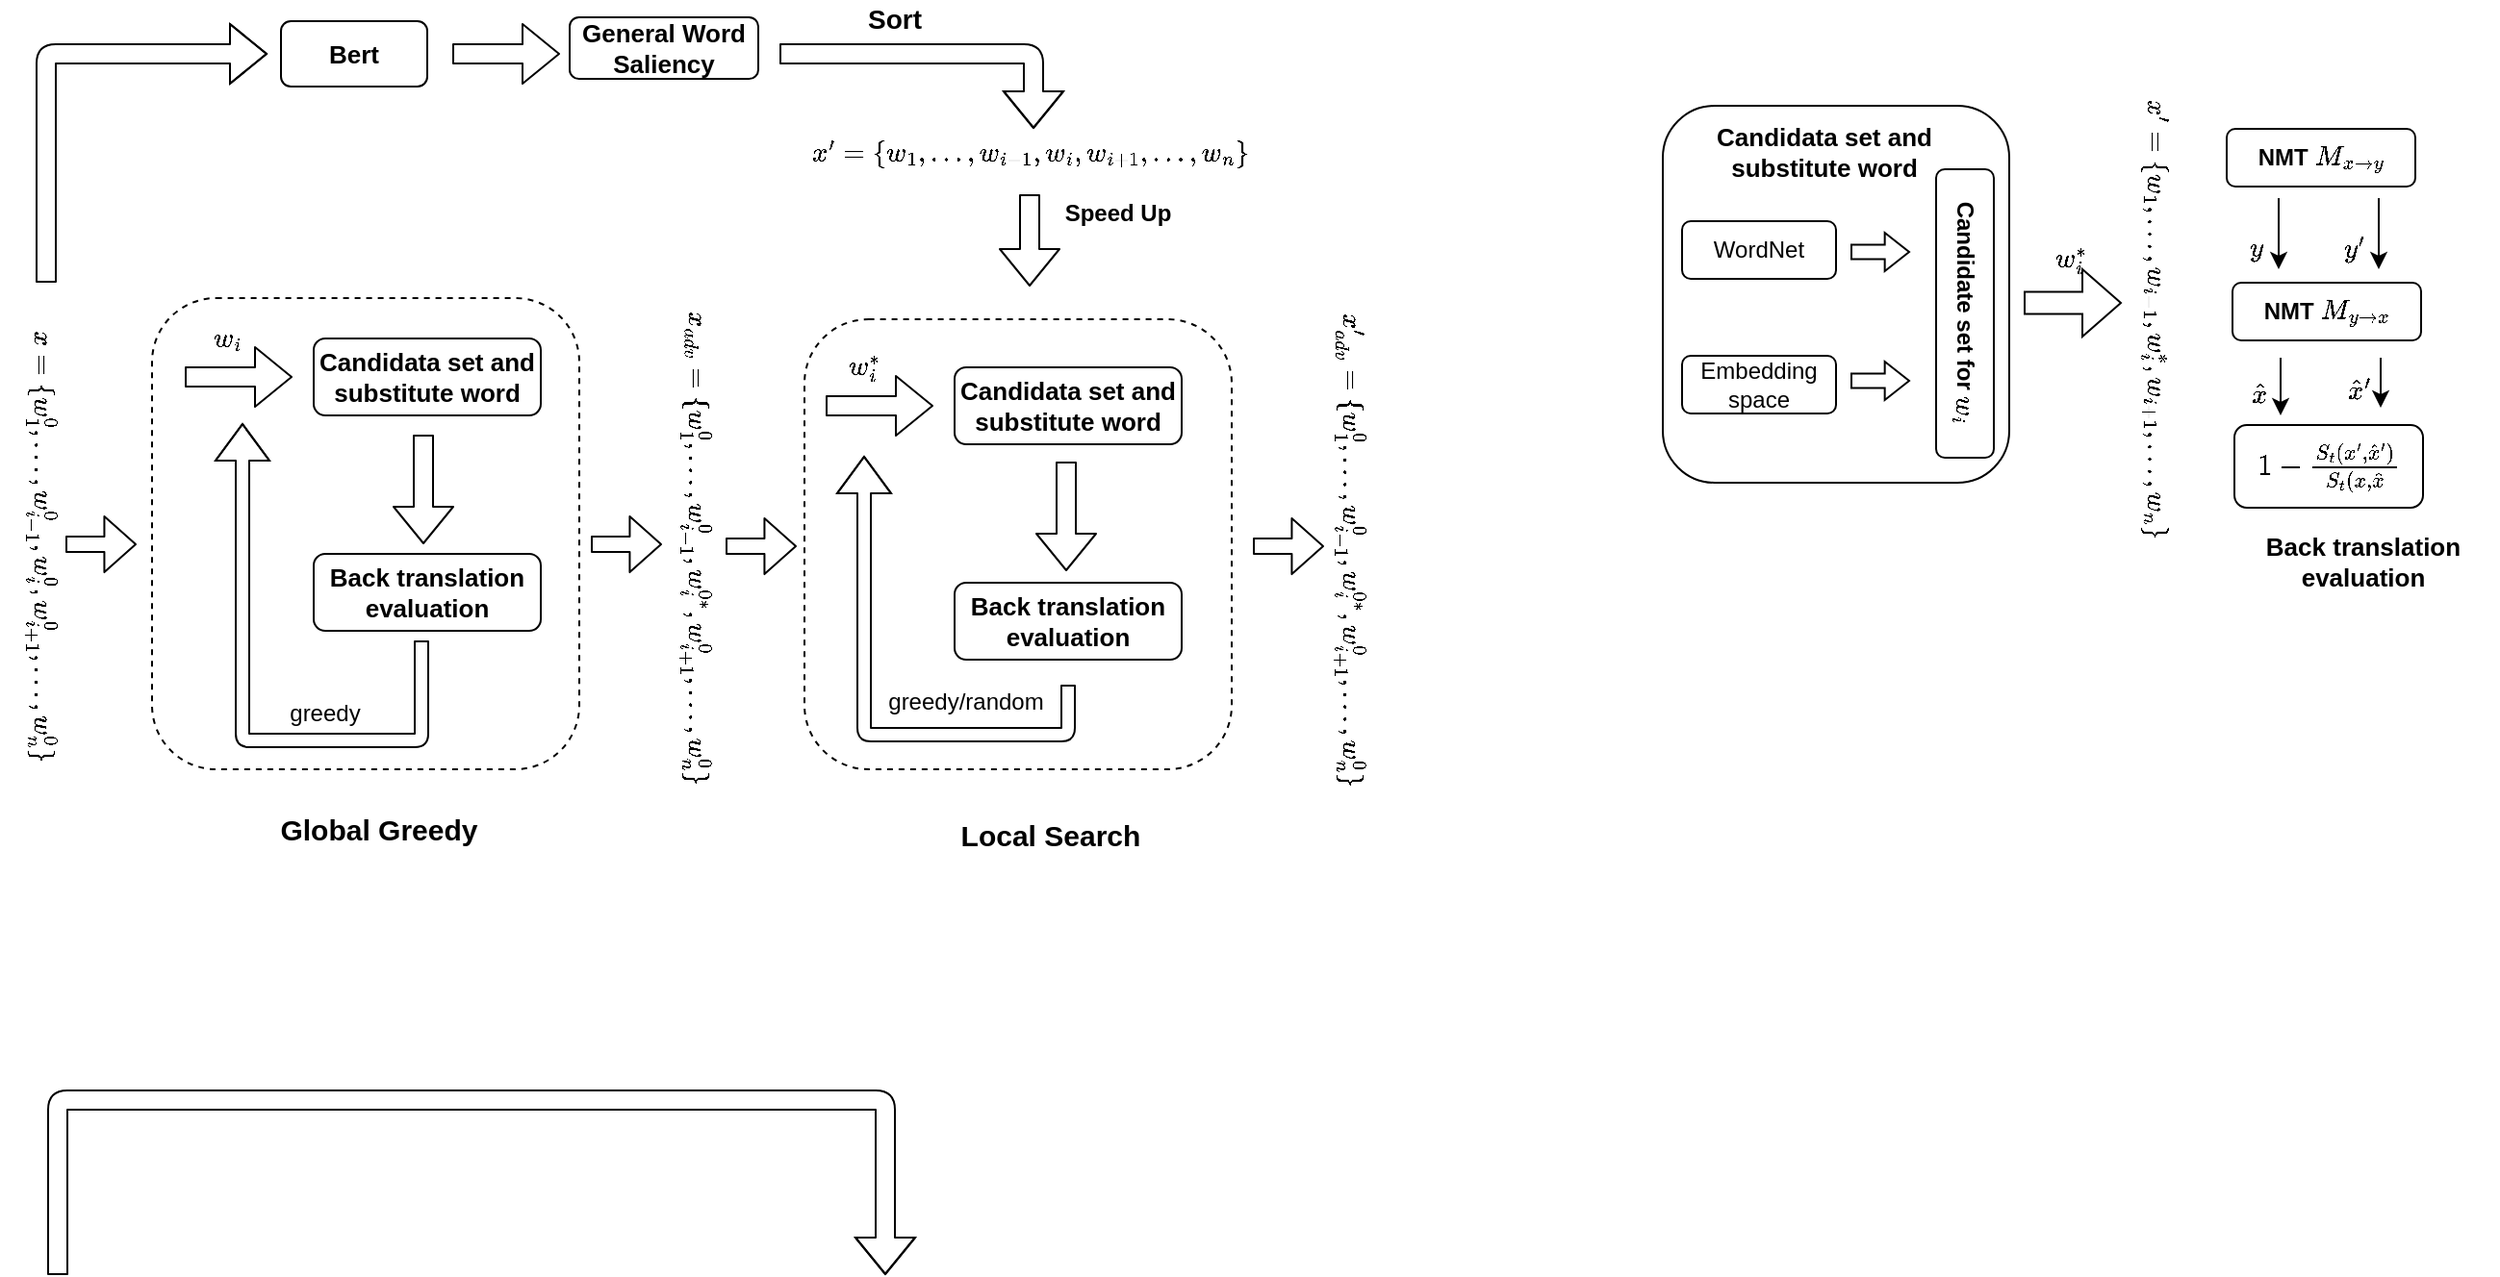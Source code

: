 <mxfile version="14.2.7" type="github">
  <diagram id="RtHO7GpxdCiPIvidPPBW" name="Page-1">
    <mxGraphModel dx="865" dy="457" grid="0" gridSize="10" guides="0" tooltips="1" connect="0" arrows="0" fold="1" page="1" pageScale="1" pageWidth="827" pageHeight="1169" math="1" shadow="0">
      <root>
        <mxCell id="0" />
        <mxCell id="1" parent="0" />
        <mxCell id="eq9NkoFH_JwomYph_lc1-74" value="" style="rounded=1;whiteSpace=wrap;html=1;glass=0;labelBackgroundColor=none;fillColor=none;dashed=1;" vertex="1" parent="1">
          <mxGeometry x="110" y="190" width="222" height="245" as="geometry" />
        </mxCell>
        <mxCell id="eq9NkoFH_JwomYph_lc1-73" value="" style="rounded=1;whiteSpace=wrap;html=1;glass=0;labelBackgroundColor=none;fillColor=none;dashed=1;" vertex="1" parent="1">
          <mxGeometry x="449" y="201" width="222" height="234" as="geometry" />
        </mxCell>
        <mxCell id="eq9NkoFH_JwomYph_lc1-9" value="" style="rounded=1;whiteSpace=wrap;html=1;labelBackgroundColor=none;glass=0;fillColor=none;" vertex="1" parent="1">
          <mxGeometry x="895" y="90" width="180" height="196" as="geometry" />
        </mxCell>
        <mxCell id="gSE59t6PXgKEy8AZ4u2M-23" value="WordNet" style="rounded=1;whiteSpace=wrap;html=1;" parent="1" vertex="1">
          <mxGeometry x="905" y="150" width="80" height="30" as="geometry" />
        </mxCell>
        <mxCell id="gSE59t6PXgKEy8AZ4u2M-24" value="Embedding space" style="rounded=1;whiteSpace=wrap;html=1;" parent="1" vertex="1">
          <mxGeometry x="905" y="220" width="80" height="30" as="geometry" />
        </mxCell>
        <mxCell id="gSE59t6PXgKEy8AZ4u2M-25" value="&lt;b&gt;Candidate set for \(w_i\)&lt;/b&gt;" style="rounded=1;whiteSpace=wrap;html=1;rotation=90;" parent="1" vertex="1">
          <mxGeometry x="977" y="183" width="150" height="30" as="geometry" />
        </mxCell>
        <mxCell id="eq9NkoFH_JwomYph_lc1-5" value="&lt;span&gt;\(w^*_i\)&lt;/span&gt;" style="text;html=1;strokeColor=none;fillColor=none;align=center;verticalAlign=middle;whiteSpace=wrap;rounded=0;labelBackgroundColor=none;" vertex="1" parent="1">
          <mxGeometry x="1087" y="160" width="40" height="20" as="geometry" />
        </mxCell>
        <mxCell id="eq9NkoFH_JwomYph_lc1-6" value="" style="shadow=0;dashed=0;align=center;verticalAlign=middle;shape=mxgraph.arrows2.arrow;dy=0.67;dx=20;notch=0;labelBackgroundColor=none;labelBorderColor=none;html=1;" vertex="1" parent="1">
          <mxGeometry x="1083" y="175" width="50" height="35" as="geometry" />
        </mxCell>
        <mxCell id="eq9NkoFH_JwomYph_lc1-10" value="&lt;b&gt;&lt;font style=&quot;font-size: 13px&quot;&gt;Candidata set and substitute word&lt;/font&gt;&lt;/b&gt;" style="text;html=1;strokeColor=none;fillColor=none;align=center;verticalAlign=middle;whiteSpace=wrap;rounded=0;glass=0;labelBackgroundColor=none;" vertex="1" parent="1">
          <mxGeometry x="909" y="94" width="140" height="40" as="geometry" />
        </mxCell>
        <mxCell id="eq9NkoFH_JwomYph_lc1-12" value="" style="shadow=0;dashed=0;align=center;verticalAlign=middle;shape=mxgraph.arrows2.arrow;dy=0.62;dx=12.67;notch=0;labelBackgroundColor=none;labelBorderColor=none;html=1;" vertex="1" parent="1">
          <mxGeometry x="993" y="223" width="30" height="20" as="geometry" />
        </mxCell>
        <mxCell id="eq9NkoFH_JwomYph_lc1-13" value="" style="shadow=0;dashed=0;align=center;verticalAlign=middle;shape=mxgraph.arrows2.arrow;dy=0.62;dx=12.67;notch=0;labelBackgroundColor=none;labelBorderColor=none;html=1;" vertex="1" parent="1">
          <mxGeometry x="993" y="156" width="30" height="20" as="geometry" />
        </mxCell>
        <mxCell id="eq9NkoFH_JwomYph_lc1-14" value="&lt;b&gt;&lt;font style=&quot;font-size: 15px&quot;&gt;Global Greedy&lt;/font&gt;&lt;/b&gt;" style="text;html=1;strokeColor=none;fillColor=none;align=center;verticalAlign=middle;whiteSpace=wrap;rounded=0;glass=0;labelBackgroundColor=none;" vertex="1" parent="1">
          <mxGeometry x="158" y="446" width="140" height="40" as="geometry" />
        </mxCell>
        <mxCell id="eq9NkoFH_JwomYph_lc1-16" value="&lt;span style=&quot;font-size: 15px&quot;&gt;&lt;b&gt;Local Search&lt;/b&gt;&lt;/span&gt;" style="text;html=1;strokeColor=none;fillColor=none;align=center;verticalAlign=middle;whiteSpace=wrap;rounded=0;glass=0;labelBackgroundColor=none;" vertex="1" parent="1">
          <mxGeometry x="507" y="449" width="140" height="40" as="geometry" />
        </mxCell>
        <mxCell id="eq9NkoFH_JwomYph_lc1-17" value="\(x = \{w^0_1,...,w^0_{i-1},w^0_{i},w^0_{i+1}&lt;br&gt;,...,w^0_{n}&lt;br&gt;\}\)" style="text;html=1;strokeColor=none;fillColor=none;align=center;verticalAlign=middle;rounded=0;glass=0;labelBackgroundColor=none;labelBorderColor=none;rotation=90;" vertex="1" parent="1">
          <mxGeometry x="-67" y="299" width="241" height="39" as="geometry" />
        </mxCell>
        <mxCell id="eq9NkoFH_JwomYph_lc1-19" value="&lt;b&gt;NMT \(M_{x\rightarrow&lt;br&gt;y}\)&lt;/b&gt;" style="rounded=1;whiteSpace=wrap;html=1;glass=0;labelBackgroundColor=none;fillColor=none;" vertex="1" parent="1">
          <mxGeometry x="1188" y="102" width="98" height="30" as="geometry" />
        </mxCell>
        <mxCell id="eq9NkoFH_JwomYph_lc1-21" value="\(x&#39; = \{w_1,...,w_{i-1},w^*_{i},w_{i+1}&lt;br&gt;,...,w_{n}&lt;br&gt;\}\)" style="text;html=1;strokeColor=none;fillColor=none;align=center;verticalAlign=middle;rounded=0;glass=0;labelBackgroundColor=none;labelBorderColor=none;rotation=90;" vertex="1" parent="1">
          <mxGeometry x="1031" y="181" width="241" height="39" as="geometry" />
        </mxCell>
        <mxCell id="eq9NkoFH_JwomYph_lc1-22" value="&lt;b&gt;NMT \(M_{y\rightarrow&lt;br&gt;x}\)&lt;/b&gt;" style="rounded=1;whiteSpace=wrap;html=1;glass=0;labelBackgroundColor=none;fillColor=none;" vertex="1" parent="1">
          <mxGeometry x="1191" y="182" width="98" height="30" as="geometry" />
        </mxCell>
        <mxCell id="eq9NkoFH_JwomYph_lc1-23" value="" style="endArrow=classic;html=1;entryX=1.111;entryY=1.111;entryDx=0;entryDy=0;entryPerimeter=0;" edge="1" parent="1" target="eq9NkoFH_JwomYph_lc1-24">
          <mxGeometry width="50" height="50" relative="1" as="geometry">
            <mxPoint x="1215" y="138" as="sourcePoint" />
            <mxPoint x="1215" y="191" as="targetPoint" />
          </mxGeometry>
        </mxCell>
        <mxCell id="eq9NkoFH_JwomYph_lc1-24" value="\(y\)" style="text;html=1;strokeColor=none;fillColor=none;align=center;verticalAlign=middle;whiteSpace=wrap;rounded=0;glass=0;labelBackgroundColor=none;" vertex="1" parent="1">
          <mxGeometry x="1195" y="155" width="18" height="18" as="geometry" />
        </mxCell>
        <mxCell id="eq9NkoFH_JwomYph_lc1-25" value="\(y&#39;\)" style="text;html=1;strokeColor=none;fillColor=none;align=center;verticalAlign=middle;whiteSpace=wrap;rounded=0;glass=0;labelBackgroundColor=none;" vertex="1" parent="1">
          <mxGeometry x="1244" y="155" width="20" height="20" as="geometry" />
        </mxCell>
        <mxCell id="eq9NkoFH_JwomYph_lc1-26" value="" style="endArrow=classic;html=1;" edge="1" parent="1">
          <mxGeometry width="50" height="50" relative="1" as="geometry">
            <mxPoint x="1267" y="138" as="sourcePoint" />
            <mxPoint x="1267" y="175" as="targetPoint" />
          </mxGeometry>
        </mxCell>
        <mxCell id="eq9NkoFH_JwomYph_lc1-28" value="&lt;font style=&quot;font-size: 13px&quot;&gt;\(1 - \frac{S_t(x&#39;,\hat{x}&#39;)}{S_t(x,\hat{x}}\)&lt;/font&gt;" style="rounded=1;whiteSpace=wrap;html=1;glass=0;labelBackgroundColor=none;fillColor=none;" vertex="1" parent="1">
          <mxGeometry x="1192" y="256" width="98" height="43" as="geometry" />
        </mxCell>
        <mxCell id="eq9NkoFH_JwomYph_lc1-29" value="" style="endArrow=classic;html=1;entryX=1.111;entryY=1.111;entryDx=0;entryDy=0;entryPerimeter=0;" edge="1" parent="1" target="eq9NkoFH_JwomYph_lc1-30">
          <mxGeometry width="50" height="50" relative="1" as="geometry">
            <mxPoint x="1216" y="221" as="sourcePoint" />
            <mxPoint x="1216" y="274" as="targetPoint" />
          </mxGeometry>
        </mxCell>
        <mxCell id="eq9NkoFH_JwomYph_lc1-30" value="\(\hat{x}\)" style="text;html=1;strokeColor=none;fillColor=none;align=center;verticalAlign=middle;whiteSpace=wrap;rounded=0;glass=0;labelBackgroundColor=none;" vertex="1" parent="1">
          <mxGeometry x="1196" y="231" width="18" height="18" as="geometry" />
        </mxCell>
        <mxCell id="eq9NkoFH_JwomYph_lc1-31" value="\(\hat{x}&#39;\)" style="text;html=1;strokeColor=none;fillColor=none;align=center;verticalAlign=middle;whiteSpace=wrap;rounded=0;glass=0;labelBackgroundColor=none;" vertex="1" parent="1">
          <mxGeometry x="1247" y="228" width="20" height="20" as="geometry" />
        </mxCell>
        <mxCell id="eq9NkoFH_JwomYph_lc1-32" value="" style="endArrow=classic;html=1;" edge="1" parent="1">
          <mxGeometry width="50" height="50" relative="1" as="geometry">
            <mxPoint x="1268" y="221" as="sourcePoint" />
            <mxPoint x="1268" y="247" as="targetPoint" />
          </mxGeometry>
        </mxCell>
        <mxCell id="eq9NkoFH_JwomYph_lc1-35" value="&lt;b&gt;&lt;font style=&quot;font-size: 13px&quot;&gt;Back translation evaluation&lt;/font&gt;&lt;/b&gt;" style="text;html=1;strokeColor=none;fillColor=none;align=center;verticalAlign=middle;whiteSpace=wrap;rounded=0;glass=0;labelBackgroundColor=none;" vertex="1" parent="1">
          <mxGeometry x="1189" y="307" width="140" height="40" as="geometry" />
        </mxCell>
        <mxCell id="eq9NkoFH_JwomYph_lc1-47" value="" style="shape=flexArrow;endArrow=classic;html=1;width=7;" edge="1" parent="1">
          <mxGeometry width="50" height="50" relative="1" as="geometry">
            <mxPoint x="250" y="368" as="sourcePoint" />
            <mxPoint x="157" y="255" as="targetPoint" />
            <Array as="points">
              <mxPoint x="250" y="420" />
              <mxPoint x="157" y="420" />
            </Array>
          </mxGeometry>
        </mxCell>
        <mxCell id="eq9NkoFH_JwomYph_lc1-4" value="&lt;span&gt;\(w_i\)&lt;/span&gt;" style="text;html=1;strokeColor=none;fillColor=none;align=center;verticalAlign=middle;whiteSpace=wrap;rounded=0;labelBackgroundColor=none;" vertex="1" parent="1">
          <mxGeometry x="129" y="201" width="40" height="20" as="geometry" />
        </mxCell>
        <mxCell id="eq9NkoFH_JwomYph_lc1-36" value="&lt;b&gt;&lt;font style=&quot;font-size: 13px&quot;&gt;Candidata set and substitute word&lt;/font&gt;&lt;/b&gt;" style="rounded=1;whiteSpace=wrap;html=1;glass=0;labelBackgroundColor=none;fillColor=none;" vertex="1" parent="1">
          <mxGeometry x="194" y="211" width="118" height="40" as="geometry" />
        </mxCell>
        <mxCell id="eq9NkoFH_JwomYph_lc1-38" value="&lt;b&gt;&lt;font style=&quot;font-size: 13px&quot;&gt;Back translation evaluation&lt;/font&gt;&lt;/b&gt;" style="rounded=1;whiteSpace=wrap;html=1;glass=0;labelBackgroundColor=none;fillColor=none;" vertex="1" parent="1">
          <mxGeometry x="194" y="323" width="118" height="40" as="geometry" />
        </mxCell>
        <mxCell id="eq9NkoFH_JwomYph_lc1-46" value="" style="shape=flexArrow;endArrow=classic;html=1;" edge="1" parent="1">
          <mxGeometry width="50" height="50" relative="1" as="geometry">
            <mxPoint x="127" y="231" as="sourcePoint" />
            <mxPoint x="183" y="231" as="targetPoint" />
          </mxGeometry>
        </mxCell>
        <mxCell id="eq9NkoFH_JwomYph_lc1-48" value="" style="shape=flexArrow;endArrow=classic;html=1;" edge="1" parent="1">
          <mxGeometry width="50" height="50" relative="1" as="geometry">
            <mxPoint x="251" y="261" as="sourcePoint" />
            <mxPoint x="251" y="318" as="targetPoint" />
          </mxGeometry>
        </mxCell>
        <mxCell id="eq9NkoFH_JwomYph_lc1-49" value="\(x_{adv} = \{w^0_1,...,w^0_{i-1},w^{0*}_{i},w^0_{i+1}&lt;br&gt;,...,w^0_{n}&lt;br&gt;\}\)" style="text;html=1;strokeColor=none;fillColor=none;align=center;verticalAlign=middle;rounded=0;glass=0;labelBackgroundColor=none;labelBorderColor=none;rotation=90;" vertex="1" parent="1">
          <mxGeometry x="273" y="300" width="241" height="39" as="geometry" />
        </mxCell>
        <mxCell id="eq9NkoFH_JwomYph_lc1-51" value="" style="shape=flexArrow;endArrow=classic;html=1;" edge="1" parent="1">
          <mxGeometry width="50" height="50" relative="1" as="geometry">
            <mxPoint x="61" y="698" as="sourcePoint" />
            <mxPoint x="491" y="698" as="targetPoint" />
            <Array as="points">
              <mxPoint x="61" y="607" />
              <mxPoint x="491" y="607" />
            </Array>
          </mxGeometry>
        </mxCell>
        <mxCell id="eq9NkoFH_JwomYph_lc1-52" value="&lt;b&gt;&lt;font style=&quot;font-size: 13px&quot;&gt;General Word Saliency&lt;/font&gt;&lt;/b&gt;" style="rounded=1;whiteSpace=wrap;html=1;glass=0;labelBackgroundColor=none;fillColor=none;" vertex="1" parent="1">
          <mxGeometry x="327" y="44" width="98" height="32" as="geometry" />
        </mxCell>
        <mxCell id="eq9NkoFH_JwomYph_lc1-53" value="" style="shape=flexArrow;endArrow=classic;html=1;width=7;" edge="1" parent="1">
          <mxGeometry width="50" height="50" relative="1" as="geometry">
            <mxPoint x="586" y="391" as="sourcePoint" />
            <mxPoint x="480" y="272" as="targetPoint" />
            <Array as="points">
              <mxPoint x="586" y="417" />
              <mxPoint x="480" y="417" />
            </Array>
          </mxGeometry>
        </mxCell>
        <mxCell id="eq9NkoFH_JwomYph_lc1-54" value="&lt;span&gt;\(w^*_i\)&lt;/span&gt;" style="text;html=1;strokeColor=none;fillColor=none;align=center;verticalAlign=middle;whiteSpace=wrap;rounded=0;labelBackgroundColor=none;" vertex="1" parent="1">
          <mxGeometry x="460" y="216" width="40" height="20" as="geometry" />
        </mxCell>
        <mxCell id="eq9NkoFH_JwomYph_lc1-55" value="&lt;b&gt;&lt;font style=&quot;font-size: 13px&quot;&gt;Candidata set and substitute word&lt;/font&gt;&lt;/b&gt;" style="rounded=1;whiteSpace=wrap;html=1;glass=0;labelBackgroundColor=none;fillColor=none;" vertex="1" parent="1">
          <mxGeometry x="527" y="226" width="118" height="40" as="geometry" />
        </mxCell>
        <mxCell id="eq9NkoFH_JwomYph_lc1-56" value="&lt;b&gt;&lt;font style=&quot;font-size: 13px&quot;&gt;Back translation evaluation&lt;/font&gt;&lt;/b&gt;" style="rounded=1;whiteSpace=wrap;html=1;glass=0;labelBackgroundColor=none;fillColor=none;" vertex="1" parent="1">
          <mxGeometry x="527" y="338" width="118" height="40" as="geometry" />
        </mxCell>
        <mxCell id="eq9NkoFH_JwomYph_lc1-57" value="" style="shape=flexArrow;endArrow=classic;html=1;" edge="1" parent="1">
          <mxGeometry width="50" height="50" relative="1" as="geometry">
            <mxPoint x="460" y="246" as="sourcePoint" />
            <mxPoint x="516" y="246" as="targetPoint" />
          </mxGeometry>
        </mxCell>
        <mxCell id="eq9NkoFH_JwomYph_lc1-58" value="" style="shape=flexArrow;endArrow=classic;html=1;" edge="1" parent="1">
          <mxGeometry width="50" height="50" relative="1" as="geometry">
            <mxPoint x="585" y="275" as="sourcePoint" />
            <mxPoint x="585" y="332" as="targetPoint" />
          </mxGeometry>
        </mxCell>
        <mxCell id="eq9NkoFH_JwomYph_lc1-60" value="" style="shape=flexArrow;endArrow=classic;html=1;" edge="1" parent="1">
          <mxGeometry width="50" height="50" relative="1" as="geometry">
            <mxPoint x="55" y="182" as="sourcePoint" />
            <mxPoint x="170" y="63" as="targetPoint" />
            <Array as="points">
              <mxPoint x="55" y="63" />
            </Array>
          </mxGeometry>
        </mxCell>
        <mxCell id="eq9NkoFH_JwomYph_lc1-61" value="" style="shape=flexArrow;endArrow=classic;html=1;" edge="1" parent="1">
          <mxGeometry width="50" height="50" relative="1" as="geometry">
            <mxPoint x="436" y="63" as="sourcePoint" />
            <mxPoint x="568" y="102" as="targetPoint" />
            <Array as="points">
              <mxPoint x="568" y="63" />
            </Array>
          </mxGeometry>
        </mxCell>
        <mxCell id="eq9NkoFH_JwomYph_lc1-63" value="&lt;font style=&quot;font-size: 14px&quot;&gt;&lt;b&gt;Sort&lt;/b&gt;&lt;/font&gt;" style="text;html=1;strokeColor=none;fillColor=none;align=center;verticalAlign=middle;whiteSpace=wrap;rounded=0;glass=0;labelBackgroundColor=none;" vertex="1" parent="1">
          <mxGeometry x="476" y="35" width="40" height="20" as="geometry" />
        </mxCell>
        <mxCell id="eq9NkoFH_JwomYph_lc1-65" value="&lt;b&gt;&lt;font style=&quot;font-size: 13px&quot;&gt;Bert&lt;/font&gt;&lt;/b&gt;" style="rounded=1;whiteSpace=wrap;html=1;glass=0;labelBackgroundColor=none;fillColor=none;" vertex="1" parent="1">
          <mxGeometry x="177" y="46" width="76" height="34" as="geometry" />
        </mxCell>
        <mxCell id="eq9NkoFH_JwomYph_lc1-66" value="" style="shape=flexArrow;endArrow=classic;html=1;" edge="1" parent="1">
          <mxGeometry width="50" height="50" relative="1" as="geometry">
            <mxPoint x="266" y="63" as="sourcePoint" />
            <mxPoint x="322" y="63" as="targetPoint" />
          </mxGeometry>
        </mxCell>
        <mxCell id="eq9NkoFH_JwomYph_lc1-67" value="\(x&#39; = \{w_1,...,w_{i-1},w_{i},w_{i+1}&lt;br&gt;,...,w_{n}&lt;br&gt;\}\)" style="text;html=1;strokeColor=none;fillColor=none;align=center;verticalAlign=middle;rounded=0;glass=0;labelBackgroundColor=none;labelBorderColor=none;rotation=0;" vertex="1" parent="1">
          <mxGeometry x="445" y="95" width="241" height="39" as="geometry" />
        </mxCell>
        <mxCell id="eq9NkoFH_JwomYph_lc1-68" value="" style="shape=flexArrow;endArrow=classic;html=1;" edge="1" parent="1">
          <mxGeometry width="50" height="50" relative="1" as="geometry">
            <mxPoint x="566" y="136" as="sourcePoint" />
            <mxPoint x="566" y="184" as="targetPoint" />
          </mxGeometry>
        </mxCell>
        <mxCell id="eq9NkoFH_JwomYph_lc1-69" value="&lt;b&gt;Speed Up&lt;/b&gt;" style="text;html=1;strokeColor=none;fillColor=none;align=center;verticalAlign=middle;whiteSpace=wrap;rounded=0;glass=0;labelBackgroundColor=none;" vertex="1" parent="1">
          <mxGeometry x="582" y="137" width="60" height="18" as="geometry" />
        </mxCell>
        <mxCell id="eq9NkoFH_JwomYph_lc1-70" value="\(x&#39;_{adv} = \{w^0_1,...,w^0_{i-1},w^{0*}_{i},w^0_{i+1}&lt;br&gt;,...,w^0_{n}&lt;br&gt;\}\)" style="text;html=1;strokeColor=none;fillColor=none;align=center;verticalAlign=middle;rounded=0;glass=0;labelBackgroundColor=none;labelBorderColor=none;rotation=90;" vertex="1" parent="1">
          <mxGeometry x="613" y="301" width="241" height="39" as="geometry" />
        </mxCell>
        <mxCell id="eq9NkoFH_JwomYph_lc1-75" value="greedy" style="text;html=1;strokeColor=none;fillColor=none;align=center;verticalAlign=middle;whiteSpace=wrap;rounded=0;glass=0;labelBackgroundColor=none;" vertex="1" parent="1">
          <mxGeometry x="180" y="396" width="40" height="20" as="geometry" />
        </mxCell>
        <mxCell id="eq9NkoFH_JwomYph_lc1-76" value="greedy/random" style="text;html=1;strokeColor=none;fillColor=none;align=center;verticalAlign=middle;whiteSpace=wrap;rounded=0;glass=0;labelBackgroundColor=none;" vertex="1" parent="1">
          <mxGeometry x="513" y="390" width="40" height="20" as="geometry" />
        </mxCell>
        <mxCell id="eq9NkoFH_JwomYph_lc1-77" value="" style="shape=flexArrow;endArrow=classic;html=1;width=8.095;endSize=5.095;" edge="1" parent="1">
          <mxGeometry width="50" height="50" relative="1" as="geometry">
            <mxPoint x="65" y="318" as="sourcePoint" />
            <mxPoint x="102" y="318" as="targetPoint" />
          </mxGeometry>
        </mxCell>
        <mxCell id="eq9NkoFH_JwomYph_lc1-78" value="" style="shape=flexArrow;endArrow=classic;html=1;width=8.095;endSize=5.095;" edge="1" parent="1">
          <mxGeometry width="50" height="50" relative="1" as="geometry">
            <mxPoint x="338" y="318" as="sourcePoint" />
            <mxPoint x="375" y="318" as="targetPoint" />
          </mxGeometry>
        </mxCell>
        <mxCell id="eq9NkoFH_JwomYph_lc1-80" value="" style="shape=flexArrow;endArrow=classic;html=1;width=8.095;endSize=5.095;" edge="1" parent="1">
          <mxGeometry width="50" height="50" relative="1" as="geometry">
            <mxPoint x="408" y="319" as="sourcePoint" />
            <mxPoint x="445" y="319" as="targetPoint" />
          </mxGeometry>
        </mxCell>
        <mxCell id="eq9NkoFH_JwomYph_lc1-81" value="" style="shape=flexArrow;endArrow=classic;html=1;width=8.095;endSize=5.095;" edge="1" parent="1">
          <mxGeometry width="50" height="50" relative="1" as="geometry">
            <mxPoint x="682" y="319" as="sourcePoint" />
            <mxPoint x="719" y="319" as="targetPoint" />
          </mxGeometry>
        </mxCell>
      </root>
    </mxGraphModel>
  </diagram>
</mxfile>
